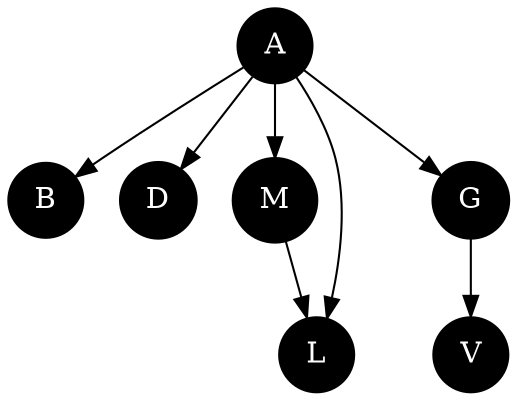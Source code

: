 digraph kaifarik {
node [shape=circle, style=filled, color=black, fontcolor=white];
A -> B
A -> D
A -> M
A -> L
A -> G
M -> L
G -> V
}
